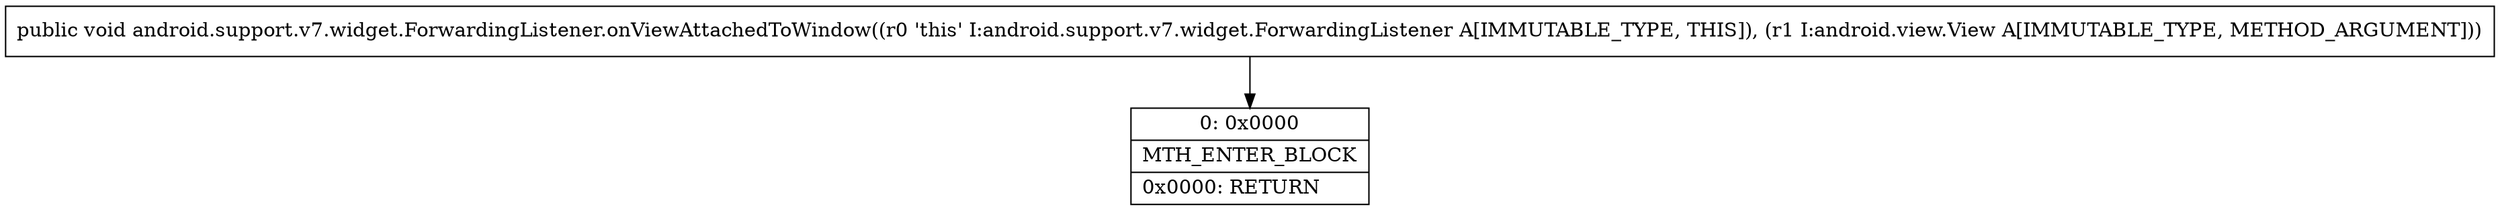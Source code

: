 digraph "CFG forandroid.support.v7.widget.ForwardingListener.onViewAttachedToWindow(Landroid\/view\/View;)V" {
Node_0 [shape=record,label="{0\:\ 0x0000|MTH_ENTER_BLOCK\l|0x0000: RETURN   \l}"];
MethodNode[shape=record,label="{public void android.support.v7.widget.ForwardingListener.onViewAttachedToWindow((r0 'this' I:android.support.v7.widget.ForwardingListener A[IMMUTABLE_TYPE, THIS]), (r1 I:android.view.View A[IMMUTABLE_TYPE, METHOD_ARGUMENT])) }"];
MethodNode -> Node_0;
}

